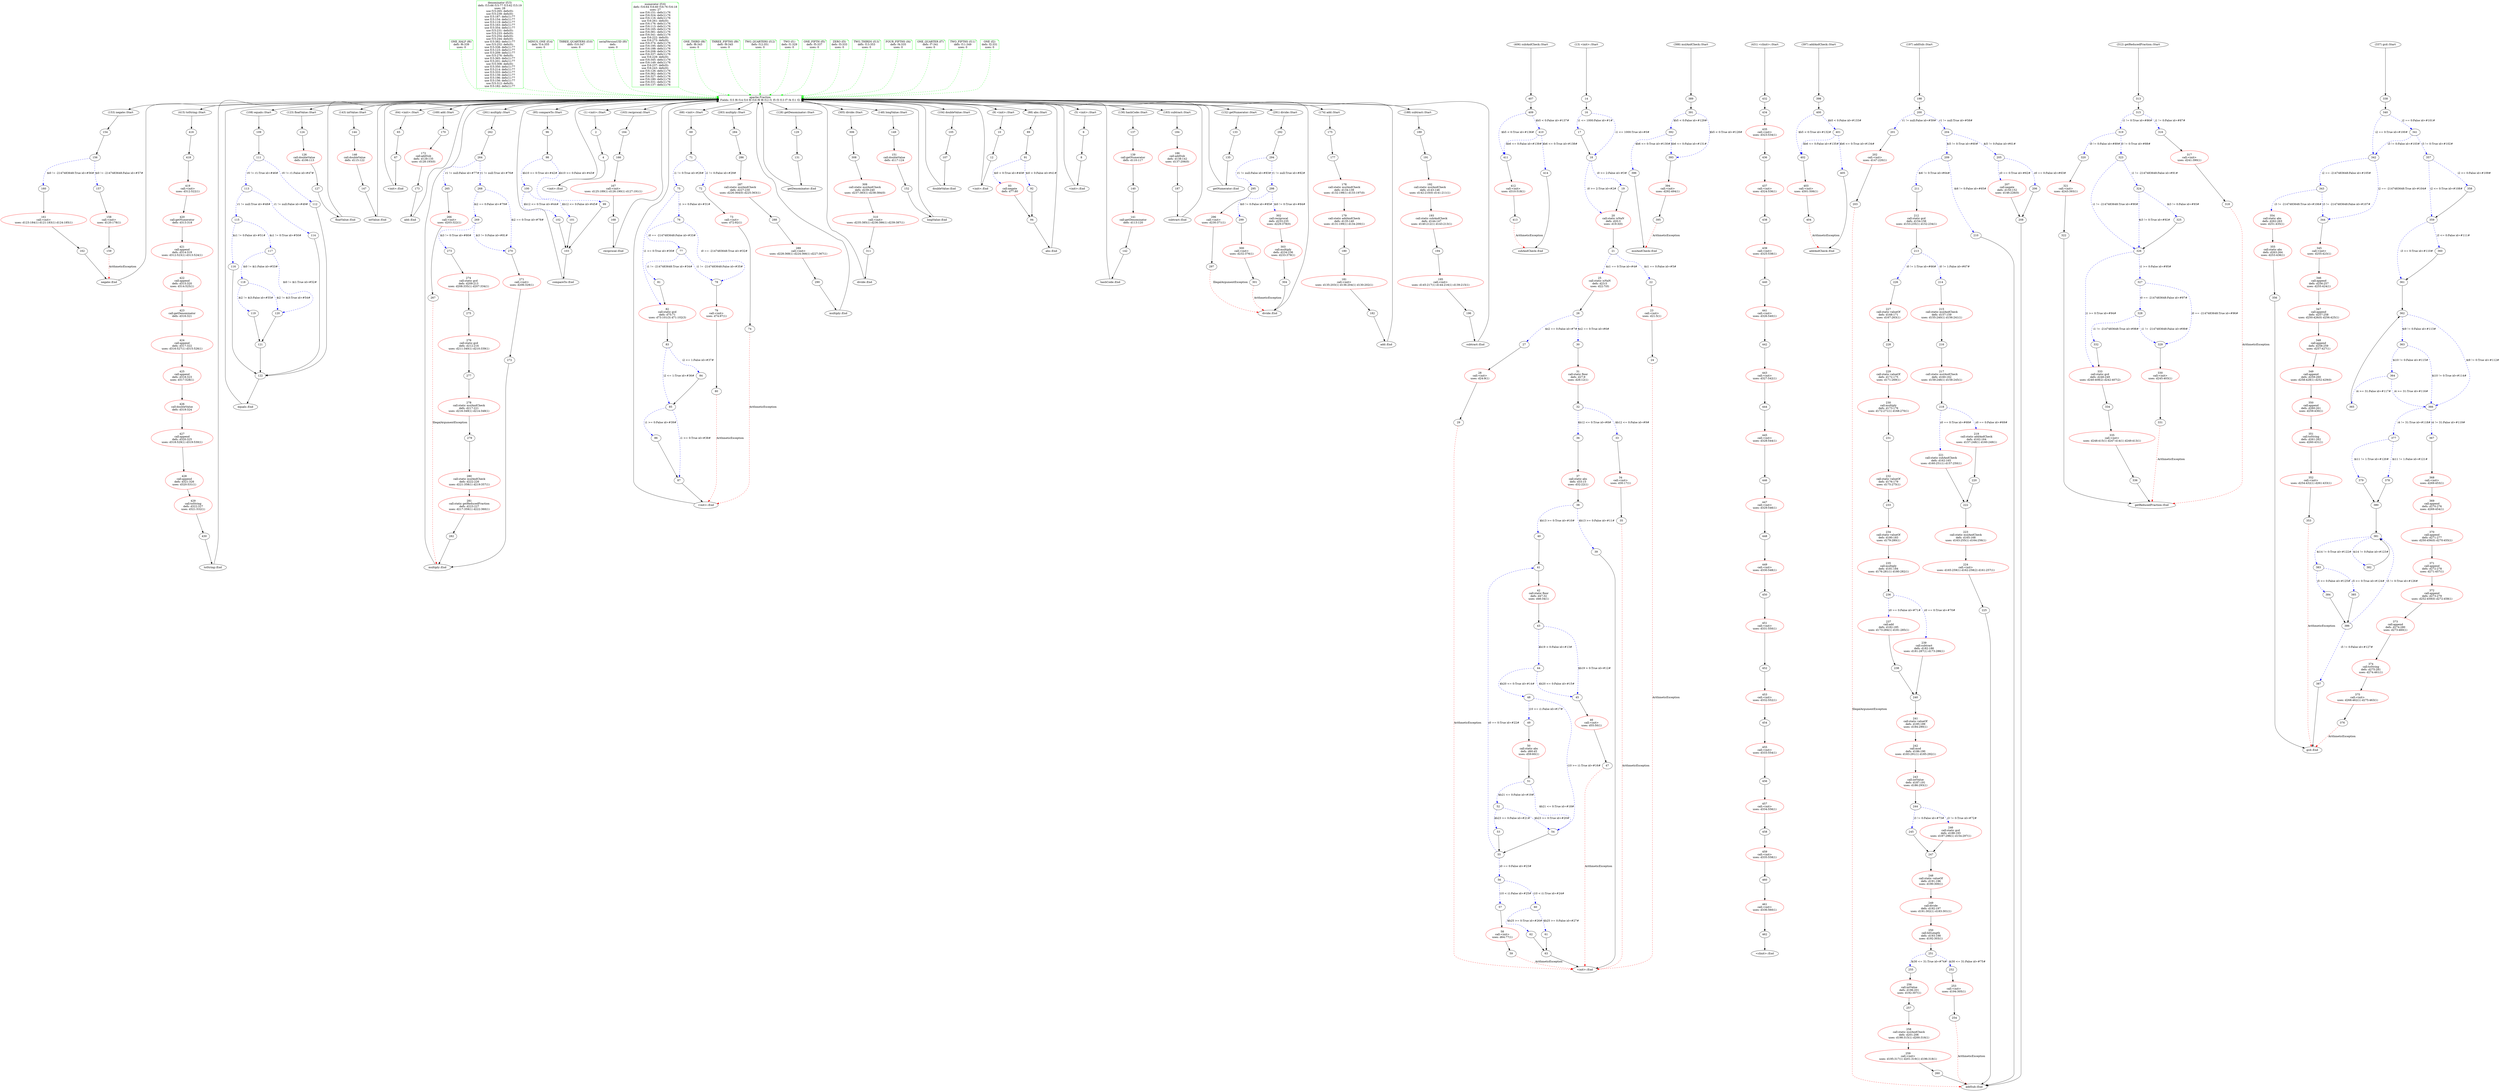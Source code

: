 digraph clazz {
  0 [shape=box,label="apache.Fraction\nFields: f15 f6 f14 f10 f0 f16 f9 f8 f12 f1 f5 f3 f13 f7 f4 f11 f2"];
  f6 -> 0 [style=dashed,color=green];
  f6 [shape=note,color=green,label="ONE_HALF (f6)\ndefs: f6:339\nuses: 0"];
  f15 -> 0 [style=dashed,color=green];
  f15 [shape=note,color=green,label="denominator (f15)\ndefs: f15:66 f15:77 f15:62 f15:19\nuses: 28\nuse f15:265: defs(0):\nuse f15:239: defs(0):\nuse f15:187: defs(1):77\nuse f15:154: defs(1):77\nuse f15:119: defs(1):77\nuse f15:163: defs(1):77\nuse f15:354: defs(1):77\nuse f15:231: defs(0):\nuse f15:233: defs(0):\nuse f15:254: defs(0):\nuse f15:244: defs(0):\nuse f15:382: defs(1):77\nuse f15:252: defs(0):\nuse f15:338: defs(1):77\nuse f15:123: defs(1):77\nuse f15:209: defs(1):77\nuse f15:276: defs(0):\nuse f15:365: defs(1):77\nuse f15:201: defs(1):77\nuse f15:308: defs(0):\nuse f15:350: defs(1):77\nuse f15:214: defs(1):77\nuse f15:333: defs(1):77\nuse f15:139: defs(1):77\nuse f15:196: defs(1):77\nuse f15:156: defs(1):77\nuse f15:312: defs(0):\nuse f15:182: defs(1):77"];
  f14 -> 0 [style=dashed,color=green];
  f14 [shape=note,color=green,label="MINUS_ONE (f14)\ndefs: f14:355\nuses: 0"];
  f10 -> 0 [style=dashed,color=green];
  f10 [shape=note,color=green,label="THREE_QUARTERS (f10)\ndefs: f10:347\nuses: 0"];
  f0 -> 0 [style=dashed,color=green];
  f0 [shape=note,color=green,label="serialVersionUID (f0)\ndefs:\nuses: 0"];
  f16 -> 0 [style=dashed,color=green];
  f16 [shape=note,color=green,label="numerator (f16)\ndefs: f16:64 f16:60 f16:76 f16:18\nuses: 27\nuse f16:151: defs(1):76\nuse f16:324: defs(1):76\nuse f16:116: defs(1):76\nuse f16:261: defs(0):\nuse f16:176: defs(1):76\nuse f16:113: defs(1):76\nuse f16:165: defs(1):76\nuse f16:381: defs(1):76\nuse f16:341: defs(1):76\nuse f16:222: defs(0):\nuse f16:273: defs(0):\nuse f16:374: defs(1):76\nuse f16:195: defs(1):76\nuse f16:188: defs(1):76\nuse f16:208: defs(1):76\nuse f16:337: defs(1):76\nuse f16:229: defs(0):\nuse f16:345: defs(1):76\nuse f16:149: defs(1):76\nuse f16:237: defs(0):\nuse f16:243: defs(0):\nuse f16:126: defs(1):76\nuse f16:362: defs(1):76\nuse f16:327: defs(1):76\nuse f16:180: defs(1):76\nuse f16:331: defs(1):76\nuse f16:137: defs(1):76"];
  f8 -> 0 [style=dashed,color=green];
  f8 [shape=note,color=green,label="ONE_THIRD (f8)\ndefs: f8:343\nuses: 0"];
  f9 -> 0 [style=dashed,color=green];
  f9 [shape=note,color=green,label="THREE_FIFTHS (f9)\ndefs: f9:345\nuses: 0"];
  f12 -> 0 [style=dashed,color=green];
  f12 [shape=note,color=green,label="TWO_QUARTERS (f12)\ndefs: f12:351\nuses: 0"];
  f1 -> 0 [style=dashed,color=green];
  f1 [shape=note,color=green,label="TWO (f1)\ndefs: f1:329\nuses: 0"];
  f5 -> 0 [style=dashed,color=green];
  f5 [shape=note,color=green,label="ONE_FIFTH (f5)\ndefs: f5:337\nuses: 0"];
  f3 -> 0 [style=dashed,color=green];
  f3 [shape=note,color=green,label="ZERO (f3)\ndefs: f3:333\nuses: 0"];
  f13 -> 0 [style=dashed,color=green];
  f13 [shape=note,color=green,label="TWO_THIRDS (f13)\ndefs: f13:353\nuses: 0"];
  f4 -> 0 [style=dashed,color=green];
  f4 [shape=note,color=green,label="FOUR_FIFTHS (f4)\ndefs: f4:335\nuses: 0"];
  f7 -> 0 [style=dashed,color=green];
  f7 [shape=note,color=green,label="ONE_QUARTER (f7)\ndefs: f7:341\nuses: 0"];
  f11 -> 0 [style=dashed,color=green];
  f11 [shape=note,color=green,label="TWO_FIFTHS (f11)\ndefs: f11:349\nuses: 0"];
  f2 -> 0 [style=dashed,color=green];
  f2 [shape=note,color=green,label="ONE (f2)\ndefs: f2:331\nuses: 0"];
  0 -> 153;
  0 -> 415;
  0 -> 108;
  0 -> 123;
  0 -> 143;
  0 -> 64;
  0 -> 169;
  0 -> 261;
  0 -> 95;
  0 -> 1;
  0 -> 163;
  0 -> 68;
  0 -> 283;
  0 -> 128;
  0 -> 305;
  0 -> 148;
  0 -> 104;
  0 -> 9;
  0 -> 88;
  0 -> 5;
  0 -> 136;
  0 -> 183;
  0 -> 132;
  0 -> 291;
  0 -> 174;
  0 -> 188;
  153 [label="(153) negate::Start"];
  153 -> 154;
  415 [label="(415) toString::Start"];
  415 -> 416;
  108 [label="(108) equals::Start"];
  108 -> 109;
  123 [label="(123) floatValue::Start"];
  123 -> 124;
  143 [label="(143) intValue::Start"];
  143 -> 144;
  64 [label="(64) <init>::Start"];
  64 -> 65;
  169 [label="(169) add::Start"];
  169 -> 170;
  261 [label="(261) multiply::Start"];
  261 -> 262;
  95 [label="(95) compareTo::Start"];
  95 -> 96;
  1 [label="(1) <init>::Start"];
  1 -> 2;
  163 [label="(163) reciprocal::Start"];
  163 -> 164;
  68 [label="(68) <init>::Start"];
  68 -> 69;
  283 [label="(283) multiply::Start"];
  283 -> 284;
  128 [label="(128) getDenominator::Start"];
  128 -> 129;
  305 [label="(305) divide::Start"];
  305 -> 306;
  148 [label="(148) longValue::Start"];
  148 -> 149;
  104 [label="(104) doubleValue::Start"];
  104 -> 105;
  9 [label="(9) <init>::Start"];
  9 -> 10;
  88 [label="(88) abs::Start"];
  88 -> 89;
  5 [label="(5) <init>::Start"];
  5 -> 6;
  136 [label="(136) hashCode::Start"];
  136 -> 137;
  183 [label="(183) subtract::Start"];
  183 -> 184;
  132 [label="(132) getNumerator::Start"];
  132 -> 133;
  291 [label="(291) divide::Start"];
  291 -> 292;
  174 [label="(174) add::Start"];
  174 -> 175;
  188 [label="(188) subtract::Start"];
  188 -> 189;
  406 [label="(406) subAndCheck::Start"];
  406 -> 407;
  13 [label="(13) <init>::Start"];
  13 -> 14;
  388 [label="(388) mulAndCheck::Start"];
  388 -> 389;
  431 [label="(431) <clinit>::Start"];
  431 -> 432;
  397 [label="(397) addAndCheck::Start"];
  397 -> 398;
  197 [label="(197) addSub::Start"];
  197 -> 198;
  312 [label="(312) getReducedFraction::Start"];
  312 -> 313;
  337 [label="(337) gcd::Start"];
  337 -> 338;
  154 [label="154"];
  154 -> 156;
  416 [label="416"];
  416 -> 418;
  109 [label="109"];
  109 -> 111;
  124 [label="124"];
  124 -> 126;
  144 [label="144"];
  144 -> 146;
  65 [label="65"];
  65 -> 67;
  170 [label="170"];
  170 -> 172;
  262 [label="262"];
  262 -> 264;
  96 [label="96"];
  96 -> 98;
  2 [label="2"];
  2 -> 4;
  164 [label="164"];
  164 -> 166;
  69 [label="69"];
  69 -> 71;
  284 [label="284"];
  284 -> 286;
  129 [label="129"];
  129 -> 131;
  306 [label="306"];
  306 -> 308;
  149 [label="149"];
  149 -> 151;
  105 [label="105"];
  105 -> 107;
  10 [label="10"];
  10 -> 12;
  89 [label="89"];
  89 -> 91;
  6 [label="6"];
  6 -> 8;
  137 [label="137"];
  137 -> 139;
  184 [label="184"];
  184 -> 186;
  133 [label="133"];
  133 -> 135;
  292 [label="292"];
  292 -> 294;
  175 [label="175"];
  175 -> 177;
  189 [label="189"];
  189 -> 191;
  407 [label="407"];
  407 -> 409;
  14 [label="14"];
  14 -> 16;
  389 [label="389"];
  389 -> 391;
  432 [label="432"];
  432 -> 434;
  398 [label="398"];
  398 -> 400;
  198 [label="198"];
  198 -> 200;
  313 [label="313"];
  313 -> 315;
  338 [label="338"];
  338 -> 340;
  156 [label="156"];
  156 -> 160[style=dashed,color=blue,label="$i0 != -2147483648:True id=#56#"];
  156 -> 157[style=dashed,color=blue,label="$i0 != -2147483648:False id=#57#"];
  418 [label="418"];
  418 -> 419;
  111 [label="111"];
  111 -> 113[style=dashed,color=blue,label="r0 != r1:True id=#46#"];
  111 -> 112[style=dashed,color=blue,label="r0 != r1:False id=#47#"];
  126 [label="126\ncall:doubleValue\ndefs: d106:113",color=red];
  126 -> 127;
  146 [label="146\ncall:doubleValue\ndefs: d115:122",color=red];
  146 -> 147;
  67 [label="67"];
  67 -> 66;
  172 [label="172\ncall:addSub\ndefs: d129:135\nuses: d128:193(0)",color=red];
  172 -> 173;
  264 [label="264"];
  264 -> 265[style=dashed,color=blue,label="r1 != null:False id=#77#"];
  264 -> 268[style=dashed,color=blue,label="r1 != null:True id=#76#"];
  98 [label="98"];
  98 -> 99[style=dashed,color=blue,label="$b10 >= 0:False id=#43#"];
  98 -> 100[style=dashed,color=blue,label="$b10 >= 0:True id=#42#"];
  4 [label="4"];
  4 -> 3;
  166 [label="166"];
  166 -> 167;
  71 [label="71"];
  71 -> 75[style=dashed,color=blue,label="i1 != 0:True id=#28#"];
  71 -> 72[style=dashed,color=blue,label="i1 != 0:False id=#29#"];
  286 [label="286"];
  286 -> 287;
  131 [label="131"];
  131 -> 130;
  308 [label="308"];
  308 -> 309;
  151 [label="151\ncall:doubleValue\ndefs: d117:124",color=red];
  151 -> 152;
  107 [label="107"];
  107 -> 106;
  12 [label="12"];
  12 -> 11;
  91 [label="91"];
  91 -> 92[style=dashed,color=blue,label="$i0 < 0:False id=#41#"];
  91 -> 93[style=dashed,color=blue,label="$i0 < 0:True id=#40#"];
  8 [label="8"];
  8 -> 7;
  139 [label="139\ncall:getNumerator\ndefs: d110:117",color=red];
  139 -> 140;
  186 [label="186\ncall:addSub\ndefs: d138:142\nuses: d137:206(0)",color=red];
  186 -> 187;
  135 [label="135"];
  135 -> 134;
  294 [label="294"];
  294 -> 295[style=dashed,color=blue,label="r1 != null:False id=#83#"];
  294 -> 298[style=dashed,color=blue,label="r1 != null:True id=#82#"];
  177 [label="177"];
  177 -> 178;
  191 [label="191"];
  191 -> 192;
  409 [label="409"];
  409 -> 411[style=dashed,color=blue,label="$b5 < 0:True id=#136#"];
  409 -> 410[style=dashed,color=blue,label="$b5 < 0:False id=#137#"];
  16 [label="16"];
  16 -> 17[style=dashed,color=blue,label="i1 <= 1000:False id=#1#"];
  16 -> 18[style=dashed,color=blue,label="i1 <= 1000:True id=#0#"];
  391 [label="391"];
  391 -> 392[style=dashed,color=blue,label="$b5 < 0:False id=#129#"];
  391 -> 393[style=dashed,color=blue,label="$b5 < 0:True id=#128#"];
  434 [label="434"];
  434 -> 435;
  400 [label="400"];
  400 -> 402[style=dashed,color=blue,label="$b5 < 0:True id=#132#"];
  400 -> 401[style=dashed,color=blue,label="$b5 < 0:False id=#133#"];
  200 [label="200"];
  200 -> 201[style=dashed,color=blue,label="r1 != null:False id=#59#"];
  200 -> 204[style=dashed,color=blue,label="r1 != null:True id=#58#"];
  315 [label="315"];
  315 -> 319[style=dashed,color=blue,label="i1 != 0:True id=#86#"];
  315 -> 316[style=dashed,color=blue,label="i1 != 0:False id=#87#"];
  340 [label="340"];
  340 -> 341[style=dashed,color=blue,label="i2 == 0:False id=#101#"];
  340 -> 342[style=dashed,color=blue,label="i2 == 0:True id=#100#"];
  160 [label="160"];
  160 -> 161;
  157 [label="157"];
  157 -> 158;
  419 [label="419\ncall:<init>\nuses: d312:522(1)",color=red];
  419 -> 420;
  113 [label="113"];
  113 -> 115[style=dashed,color=blue,label="r1 != null:True id=#48#"];
  113 -> 114[style=dashed,color=blue,label="r1 != null:False id=#49#"];
  112 [label="112"];
  112 -> 122;
  127 [label="127"];
  127 -> 125;
  147 [label="147"];
  147 -> 145;
  66 [label="<init>::End"];
  66 -> 0;
  173 [label="173"];
  173 -> 171;
  265 [label="265"];
  265 -> 266;
  268 [label="268"];
  268 -> 269[style=dashed,color=blue,label="$i2 == 0:False id=#79#"];
  268 -> 270[style=dashed,color=blue,label="$i2 == 0:True id=#78#"];
  99 [label="99"];
  99 -> 103;
  100 [label="100"];
  100 -> 101[style=dashed,color=blue,label="$b12 <= 0:False id=#45#"];
  100 -> 102[style=dashed,color=blue,label="$b12 <= 0:True id=#44#"];
  3 [label="<init>::End"];
  3 -> 0;
  167 [label="167\ncall:<init>\nuses: d125:189(1) d126:190(1) d127:191(1)",color=red];
  167 -> 168;
  75 [label="75"];
  75 -> 82[style=dashed,color=blue,label="i1 >= 0:True id=#30#"];
  75 -> 76[style=dashed,color=blue,label="i1 >= 0:False id=#31#"];
  72 [label="72"];
  72 -> 73;
  287 [label="287\ncall:static mulAndCheck\ndefs: d227:230\nuses: d226:364(0) d225:363(1)",color=red];
  287 -> 288;
  130 [label="getDenominator::End"];
  130 -> 0;
  309 [label="309\ncall:static mulAndCheck\ndefs: d239:240\nuses: d237:383(1) d238:384(0)",color=red];
  309 -> 310;
  152 [label="152"];
  152 -> 150;
  106 [label="doubleValue::End"];
  106 -> 0;
  11 [label="<init>::End"];
  11 -> 0;
  92 [label="92"];
  92 -> 94;
  93 [label="93\ncall:negate\ndefs: d77:80",color=red];
  93 -> 94;
  7 [label="<init>::End"];
  7 -> 0;
  140 [label="140"];
  140 -> 141;
  187 [label="187"];
  187 -> 185;
  134 [label="getNumerator::End"];
  134 -> 0;
  295 [label="295"];
  295 -> 296;
  298 [label="298"];
  298 -> 302[style=dashed,color=blue,label="$i0 != 0:True id=#84#"];
  298 -> 299[style=dashed,color=blue,label="$i0 != 0:False id=#85#"];
  178 [label="178\ncall:static mulAndCheck\ndefs: d134:139\nuses: d132:198(1) d133:197(0)",color=red];
  178 -> 179;
  192 [label="192\ncall:static mulAndCheck\ndefs: d143:146\nuses: d142:210(0) d141:211(1)",color=red];
  192 -> 193;
  411 [label="411"];
  411 -> 412;
  410 [label="410"];
  410 -> 411[style=dashed,color=blue,label="$b6 <= 0:False id=#139#"];
  410 -> 414[style=dashed,color=blue,label="$b6 <= 0:True id=#138#"];
  17 [label="17"];
  17 -> 18;
  18 [label="18"];
  18 -> 20[style=dashed,color=blue,label="i0 >= 2:True id=#2#"];
  18 -> 19[style=dashed,color=blue,label="i0 >= 2:False id=#3#"];
  392 [label="392"];
  392 -> 396[style=dashed,color=blue,label="$b6 <= 0:True id=#130#"];
  392 -> 393[style=dashed,color=blue,label="$b6 <= 0:False id=#131#"];
  393 [label="393"];
  393 -> 394;
  435 [label="435\ncall:<init>\nuses: d323:534(1)",color=red];
  435 -> 436;
  402 [label="402"];
  402 -> 403;
  401 [label="401"];
  401 -> 405[style=dashed,color=blue,label="$b6 <= 0:True id=#134#"];
  401 -> 402[style=dashed,color=blue,label="$b6 <= 0:False id=#135#"];
  201 [label="201"];
  201 -> 202;
  204 [label="204"];
  204 -> 209[style=dashed,color=blue,label="$i5 != 0:True id=#60#"];
  204 -> 205[style=dashed,color=blue,label="$i5 != 0:False id=#61#"];
  319 [label="319"];
  319 -> 323[style=dashed,color=blue,label="i0 != 0:True id=#88#"];
  319 -> 320[style=dashed,color=blue,label="i0 != 0:False id=#89#"];
  316 [label="316"];
  316 -> 317;
  341 [label="341"];
  341 -> 342[style=dashed,color=blue,label="i3 != 0:False id=#103#"];
  341 -> 357[style=dashed,color=blue,label="i3 != 0:True id=#102#"];
  342 [label="342"];
  342 -> 343[style=dashed,color=blue,label="i2 == -2147483648:False id=#105#"];
  342 -> 344[style=dashed,color=blue,label="i2 == -2147483648:True id=#104#"];
  161 [label="161\ncall:<init>\nuses: d123:184(1) d121:183(1) d124:185(1)",color=red];
  161 -> 162;
  158 [label="158\ncall:<init>\nuses: d120:178(1)",color=red];
  158 -> 159;
  420 [label="420\ncall:getNumerator\ndefs: d313:318",color=red];
  420 -> 421;
  115 [label="115"];
  115 -> 117[style=dashed,color=blue,label="$z1 != 0:True id=#50#"];
  115 -> 116[style=dashed,color=blue,label="$z1 != 0:False id=#51#"];
  114 [label="114"];
  114 -> 122;
  122 [label="122"];
  122 -> 110;
  125 [label="floatValue::End"];
  125 -> 0;
  145 [label="intValue::End"];
  145 -> 0;
  171 [label="add::End"];
  171 -> 0;
  266 [label="266\ncall:<init>\nuses: d203:322(1)",color=red];
  266 -> 267;
  269 [label="269"];
  269 -> 270[style=dashed,color=blue,label="$i3 != 0:False id=#81#"];
  269 -> 273[style=dashed,color=blue,label="$i3 != 0:True id=#80#"];
  270 [label="270"];
  270 -> 271;
  103 [label="103"];
  103 -> 97;
  101 [label="101"];
  101 -> 103;
  102 [label="102"];
  102 -> 103;
  168 [label="168"];
  168 -> 165;
  82 [label="82\ncall:static gcd\ndefs: d75:71\nuses: d73:101(3) d71:102(3)",color=red];
  82 -> 83;
  76 [label="76"];
  76 -> 78[style=dashed,color=blue,label="i0 == -2147483648:True id=#32#"];
  76 -> 77[style=dashed,color=blue,label="i0 == -2147483648:False id=#33#"];
  73 [label="73\ncall:<init>\nuses: d72:92(1)",color=red];
  73 -> 74;
  288 [label="288"];
  288 -> 289;
  310 [label="310\ncall:<init>\nuses: d235:385(1) d236:386(1) d239:387(1)",color=red];
  310 -> 311;
  150 [label="longValue::End"];
  150 -> 0;
  94 [label="94"];
  94 -> 90;
  141 [label="141\ncall:getDenominator\ndefs: d113:120",color=red];
  141 -> 142;
  185 [label="subtract::End"];
  185 -> 0;
  296 [label="296\ncall:<init>\nuses: d230:371(1)",color=red];
  296 -> 297;
  302 [label="302\ncall:reciprocal\ndefs: d233:235\nuses: d229:378(0)",color=red];
  302 -> 303;
  299 [label="299"];
  299 -> 300;
  179 [label="179\ncall:static addAndCheck\ndefs: d135:140\nuses: d131:199(1) d134:200(1)",color=red];
  179 -> 180;
  193 [label="193\ncall:static subAndCheck\ndefs: d144:147\nuses: d140:212(1) d143:213(1)",color=red];
  193 -> 194;
  412 [label="412\ncall:<init>\nuses: d310:518(1)",color=red];
  412 -> 413;
  414 [label="414"];
  414 -> 408;
  20 [label="20\ncall:static isNaN\ndefs: d20:3\nuses: d19:3(0)",color=red];
  20 -> 21;
  19 [label="19"];
  19 -> 20;
  396 [label="396"];
  396 -> 390;
  394 [label="394\ncall:<init>\nuses: d292:494(1)",color=red];
  394 -> 395;
  436 [label="436"];
  436 -> 437;
  403 [label="403\ncall:<init>\nuses: d301:506(1)",color=red];
  403 -> 404;
  405 [label="405"];
  405 -> 399;
  202 [label="202\ncall:<init>\nuses: d147:220(1)",color=red];
  202 -> 203;
  209 [label="209"];
  209 -> 211[style=dashed,color=blue,label="$i6 != 0:True id=#64#"];
  209 -> 210[style=dashed,color=blue,label="$i6 != 0:False id=#65#"];
  205 [label="205"];
  205 -> 207[style=dashed,color=blue,label="z0 == 0:True id=#62#"];
  205 -> 206[style=dashed,color=blue,label="z0 == 0:False id=#63#"];
  323 [label="323"];
  323 -> 326[style=dashed,color=blue,label="i1 != -2147483648:True id=#90#"];
  323 -> 324[style=dashed,color=blue,label="i1 != -2147483648:False id=#91#"];
  320 [label="320"];
  320 -> 321;
  317 [label="317\ncall:<init>\nuses: d241:390(1)",color=red];
  317 -> 318;
  357 [label="357"];
  357 -> 358[style=dashed,color=blue,label="i2 <= 0:False id=#109#"];
  357 -> 359[style=dashed,color=blue,label="i2 <= 0:True id=#108#"];
  343 [label="343"];
  343 -> 354[style=dashed,color=blue,label="i3 != -2147483648:True id=#106#"];
  343 -> 344[style=dashed,color=blue,label="i3 != -2147483648:False id=#107#"];
  344 [label="344"];
  344 -> 345;
  162 [label="162"];
  162 -> 155;
  159 [label="159"];
  159 -> 155[style=dashed,color=red,label="ArithmeticException"];
  421 [label="421\ncall:append\ndefs: d314:319\nuses: d312:523(1) d313:524(1)",color=red];
  421 -> 422;
  117 [label="117"];
  117 -> 118[style=dashed,color=blue,label="$i0 != $i1:False id=#53#"];
  117 -> 120[style=dashed,color=blue,label="$i0 != $i1:True id=#52#"];
  116 [label="116"];
  116 -> 122;
  110 [label="equals::End"];
  110 -> 0;
  267 [label="267"];
  267 -> 263[style=dashed,color=red,label="IllegalArgumentException"];
  273 [label="273"];
  273 -> 274;
  271 [label="271\ncall:<init>\nuses: d206:329(1)",color=red];
  271 -> 272;
  97 [label="compareTo::End"];
  97 -> 0;
  165 [label="reciprocal::End"];
  165 -> 0;
  83 [label="83"];
  83 -> 84[style=dashed,color=blue,label="i2 <= 1:False id=#37#"];
  83 -> 85[style=dashed,color=blue,label="i2 <= 1:True id=#36#"];
  78 [label="78"];
  78 -> 79;
  77 [label="77"];
  77 -> 78[style=dashed,color=blue,label="i1 != -2147483648:False id=#35#"];
  77 -> 81[style=dashed,color=blue,label="i1 != -2147483648:True id=#34#"];
  74 [label="74"];
  74 -> 70[style=dashed,color=red,label="ArithmeticException"];
  289 [label="289\ncall:<init>\nuses: d228:368(1) d224:366(1) d227:367(1)",color=red];
  289 -> 290;
  311 [label="311"];
  311 -> 307;
  90 [label="abs::End"];
  90 -> 0;
  142 [label="142"];
  142 -> 138;
  297 [label="297"];
  297 -> 293[style=dashed,color=red,label="IllegalArgumentException"];
  303 [label="303\ncall:multiply\ndefs: d234:236\nuses: d233:379(1)",color=red];
  303 -> 304;
  300 [label="300\ncall:<init>\nuses: d232:376(1)",color=red];
  300 -> 301;
  180 [label="180"];
  180 -> 181;
  194 [label="194"];
  194 -> 195;
  413 [label="413"];
  413 -> 408[style=dashed,color=red,label="ArithmeticException"];
  408 [label="subAndCheck::End"];
  21 [label="21"];
  21 -> 25[style=dashed,color=blue,label="$z1 == 0:True id=#4#"];
  21 -> 22[style=dashed,color=blue,label="$z1 == 0:False id=#5#"];
  390 [label="mulAndCheck::End"];
  395 [label="395"];
  395 -> 390[style=dashed,color=red,label="ArithmeticException"];
  437 [label="437\ncall:<init>\nuses: d324:536(1)",color=red];
  437 -> 438;
  404 [label="404"];
  404 -> 399[style=dashed,color=red,label="ArithmeticException"];
  399 [label="addAndCheck::End"];
  203 [label="203"];
  203 -> 199[style=dashed,color=red,label="IllegalArgumentException"];
  211 [label="211"];
  211 -> 212;
  210 [label="210"];
  210 -> 199;
  207 [label="207\ncall:negate\ndefs: d150:152\nuses: d146:226(0)",color=red];
  207 -> 208;
  206 [label="206"];
  206 -> 208;
  326 [label="326"];
  326 -> 333[style=dashed,color=blue,label="i1 >= 0:True id=#94#"];
  326 -> 327[style=dashed,color=blue,label="i1 >= 0:False id=#95#"];
  324 [label="324"];
  324 -> 325[style=dashed,color=blue,label="$i3 != 0:False id=#93#"];
  324 -> 326[style=dashed,color=blue,label="$i3 != 0:True id=#92#"];
  321 [label="321\ncall:<init>\nuses: d243:393(1)",color=red];
  321 -> 322;
  318 [label="318"];
  318 -> 314[style=dashed,color=red,label="ArithmeticException"];
  358 [label="358"];
  358 -> 359;
  359 [label="359"];
  359 -> 360[style=dashed,color=blue,label="i3 <= 0:False id=#111#"];
  359 -> 361[style=dashed,color=blue,label="i3 <= 0:True id=#110#"];
  354 [label="354\ncall:static abs\ndefs: d262:263\nuses: d251:435(1)",color=red];
  354 -> 355;
  345 [label="345\ncall:<init>\nuses: d255:423(1)",color=red];
  345 -> 346;
  155 [label="negate::End"];
  155 -> 0;
  422 [label="422\ncall:append\ndefs: d315:320\nuses: d314:525(1)",color=red];
  422 -> 423;
  118 [label="118"];
  118 -> 120[style=dashed,color=blue,label="$i2 != $i3:True id=#54#"];
  118 -> 119[style=dashed,color=blue,label="$i2 != $i3:False id=#55#"];
  120 [label="120"];
  120 -> 121;
  263 [label="multiply::End"];
  263 -> 0;
  274 [label="274\ncall:static gcd\ndefs: d209:213\nuses: d208:335(1) d207:334(1)",color=red];
  274 -> 275;
  272 [label="272"];
  272 -> 263;
  84 [label="84"];
  84 -> 85;
  85 [label="85"];
  85 -> 86[style=dashed,color=blue,label="i1 >= 0:False id=#39#"];
  85 -> 87[style=dashed,color=blue,label="i1 >= 0:True id=#38#"];
  79 [label="79\ncall:<init>\nuses: d74:97(1)",color=red];
  79 -> 80;
  81 [label="81"];
  81 -> 82;
  70 [label="<init>::End"];
  70 -> 0;
  290 [label="290"];
  290 -> 285;
  307 [label="divide::End"];
  307 -> 0;
  138 [label="hashCode::End"];
  138 -> 0;
  293 [label="divide::End"];
  293 -> 0;
  304 [label="304"];
  304 -> 293;
  301 [label="301"];
  301 -> 293[style=dashed,color=red,label="ArithmeticException"];
  181 [label="181\ncall:<init>\nuses: d135:203(1) d136:204(1) d130:202(1)",color=red];
  181 -> 182;
  195 [label="195\ncall:<init>\nuses: d145:217(1) d144:216(1) d139:215(1)",color=red];
  195 -> 196;
  25 [label="25\ncall:static isNaN\ndefs: d23:5\nuses: d22:7(0)",color=red];
  25 -> 26;
  22 [label="22"];
  22 -> 23;
  438 [label="438"];
  438 -> 439;
  199 [label="addSub::End"];
  212 [label="212\ncall:static gcd\ndefs: d154:156\nuses: d153:235(1) d152:234(1)",color=red];
  212 -> 213;
  208 [label="208"];
  208 -> 199;
  333 [label="333\ncall:static gcd\ndefs: d246:249\nuses: d240:408(2) d242:407(2)",color=red];
  333 -> 334;
  327 [label="327"];
  327 -> 328[style=dashed,color=blue,label="i0 == -2147483648:False id=#97#"];
  327 -> 329[style=dashed,color=blue,label="i0 == -2147483648:True id=#96#"];
  325 [label="325"];
  325 -> 326;
  322 [label="322"];
  322 -> 314;
  314 [label="getReducedFraction::End"];
  360 [label="360"];
  360 -> 361;
  361 [label="361"];
  361 -> 362;
  355 [label="355\ncall:static abs\ndefs: d263:264\nuses: d253:436(1)",color=red];
  355 -> 356;
  346 [label="346\ncall:append\ndefs: d256:257\nuses: d255:424(1)",color=red];
  346 -> 347;
  423 [label="423\ncall:getDenominator\ndefs: d316:321",color=red];
  423 -> 424;
  119 [label="119"];
  119 -> 121;
  121 [label="121"];
  121 -> 122;
  275 [label="275"];
  275 -> 276;
  86 [label="86"];
  86 -> 87;
  87 [label="87"];
  87 -> 70;
  80 [label="80"];
  80 -> 70[style=dashed,color=red,label="ArithmeticException"];
  285 [label="multiply::End"];
  285 -> 0;
  182 [label="182"];
  182 -> 176;
  196 [label="196"];
  196 -> 190;
  26 [label="26"];
  26 -> 30[style=dashed,color=blue,label="$z2 == 0:True id=#6#"];
  26 -> 27[style=dashed,color=blue,label="$z2 == 0:False id=#7#"];
  23 [label="23\ncall:<init>\nuses: d21:5(1)",color=red];
  23 -> 24;
  439 [label="439\ncall:<init>\nuses: d325:538(1)",color=red];
  439 -> 440;
  213 [label="213"];
  213 -> 226[style=dashed,color=blue,label="i0 != 1:True id=#66#"];
  213 -> 214[style=dashed,color=blue,label="i0 != 1:False id=#67#"];
  334 [label="334"];
  334 -> 335;
  328 [label="328"];
  328 -> 332[style=dashed,color=blue,label="i1 != -2147483648:True id=#98#"];
  328 -> 329[style=dashed,color=blue,label="i1 != -2147483648:False id=#99#"];
  329 [label="329"];
  329 -> 330;
  362 [label="362"];
  362 -> 363[style=dashed,color=blue,label="$i9 != 0:False id=#113#"];
  362 -> 366[style=dashed,color=blue,label="$i9 != 0:True id=#112#"];
  356 [label="356"];
  356 -> 339;
  347 [label="347\ncall:append\ndefs: d257:258\nuses: d250:426(0) d256:425(1)",color=red];
  347 -> 348;
  424 [label="424\ncall:append\ndefs: d317:322\nuses: d316:527(1) d315:526(1)",color=red];
  424 -> 425;
  276 [label="276\ncall:static gcd\ndefs: d212:216\nuses: d211:340(1) d210:339(1)",color=red];
  276 -> 277;
  176 [label="add::End"];
  176 -> 0;
  190 [label="subtract::End"];
  190 -> 0;
  30 [label="30"];
  30 -> 31;
  27 [label="27"];
  27 -> 28;
  24 [label="24"];
  24 -> 15[style=dashed,color=red,label="ArithmeticException"];
  440 [label="440"];
  440 -> 441;
  226 [label="226"];
  226 -> 227;
  214 [label="214"];
  214 -> 215;
  335 [label="335\ncall:<init>\nuses: d248:415(1) d247:414(1) d249:413(1)",color=red];
  335 -> 336;
  332 [label="332"];
  332 -> 333;
  330 [label="330\ncall:<init>\nuses: d245:403(1)",color=red];
  330 -> 331;
  363 [label="363"];
  363 -> 364[style=dashed,color=blue,label="$i10 != 0:False id=#115#"];
  363 -> 366[style=dashed,color=blue,label="$i10 != 0:True id=#114#"];
  366 [label="366"];
  366 -> 367[style=dashed,color=blue,label="i4 != 31:False id=#119#"];
  366 -> 377[style=dashed,color=blue,label="i4 != 31:True id=#118#"];
  339 [label="gcd::End"];
  348 [label="348\ncall:append\ndefs: d258:259\nuses: d257:427(1)",color=red];
  348 -> 349;
  425 [label="425\ncall:append\ndefs: d318:323\nuses: d317:528(1)",color=red];
  425 -> 426;
  277 [label="277"];
  277 -> 278;
  31 [label="31\ncall:static floor\ndefs: d27:9\nuses: d26:12(1)",color=red];
  31 -> 32;
  28 [label="28\ncall:<init>\nuses: d24:9(1)",color=red];
  28 -> 29;
  15 [label="<init>::End"];
  441 [label="441\ncall:<init>\nuses: d326:540(1)",color=red];
  441 -> 442;
  227 [label="227\ncall:static valueOf\ndefs: d168:171\nuses: d167:263(1)",color=red];
  227 -> 228;
  215 [label="215\ncall:static mulAndCheck\ndefs: d157:159\nuses: d155:240(1) d156:241(1)",color=red];
  215 -> 216;
  336 [label="336"];
  336 -> 314;
  331 [label="331"];
  331 -> 314[style=dashed,color=red,label="ArithmeticException"];
  364 [label="364"];
  364 -> 366[style=dashed,color=blue,label="i4 >= 31:True id=#116#"];
  364 -> 365[style=dashed,color=blue,label="i4 >= 31:False id=#117#"];
  367 [label="367"];
  367 -> 368;
  377 [label="377"];
  377 -> 379[style=dashed,color=blue,label="$i11 != 1:True id=#120#"];
  377 -> 378[style=dashed,color=blue,label="$i11 != 1:False id=#121#"];
  349 [label="349\ncall:append\ndefs: d259:260\nuses: d258:428(1) d252:429(0)",color=red];
  349 -> 350;
  426 [label="426\ncall:doubleValue\ndefs: d319:324",color=red];
  426 -> 427;
  278 [label="278\ncall:static mulAndCheck\ndefs: d217:221\nuses: d216:349(1) d214:348(1)",color=red];
  278 -> 279;
  32 [label="32"];
  32 -> 36[style=dashed,color=blue,label="$b12 <= 0:True id=#8#"];
  32 -> 33[style=dashed,color=blue,label="$b12 <= 0:False id=#9#"];
  29 [label="29"];
  29 -> 15[style=dashed,color=red,label="ArithmeticException"];
  442 [label="442"];
  442 -> 443;
  228 [label="228"];
  228 -> 229;
  216 [label="216"];
  216 -> 217;
  365 [label="365"];
  365 -> 362;
  368 [label="368\ncall:<init>\nuses: d269:453(1)",color=red];
  368 -> 369;
  379 [label="379"];
  379 -> 380;
  378 [label="378"];
  378 -> 380;
  350 [label="350\ncall:append\ndefs: d260:261\nuses: d259:430(1)",color=red];
  350 -> 351;
  427 [label="427\ncall:append\ndefs: d320:325\nuses: d318:529(1) d319:530(1)",color=red];
  427 -> 428;
  279 [label="279"];
  279 -> 280;
  36 [label="36"];
  36 -> 37;
  33 [label="33"];
  33 -> 34;
  443 [label="443\ncall:<init>\nuses: d327:542(1)",color=red];
  443 -> 444;
  229 [label="229\ncall:static valueOf\ndefs: d172:175\nuses: d171:269(1)",color=red];
  229 -> 230;
  217 [label="217\ncall:static mulAndCheck\ndefs: d160:162\nuses: d159:246(1) d158:245(1)",color=red];
  217 -> 218;
  369 [label="369\ncall:append\ndefs: d270:276\nuses: d269:454(1)",color=red];
  369 -> 370;
  380 [label="380"];
  380 -> 381;
  351 [label="351\ncall:toString\ndefs: d261:262\nuses: d260:431(1)",color=red];
  351 -> 352;
  428 [label="428\ncall:append\ndefs: d321:326\nuses: d320:531(1)",color=red];
  428 -> 429;
  280 [label="280\ncall:static mulAndCheck\ndefs: d222:226\nuses: d221:358(1) d219:357(1)",color=red];
  280 -> 281;
  37 [label="37\ncall:static abs\ndefs: d33:15\nuses: d32:22(1)",color=red];
  37 -> 38;
  34 [label="34\ncall:<init>\nuses: d30:17(1)",color=red];
  34 -> 35;
  444 [label="444"];
  444 -> 445;
  230 [label="230\ncall:multiply\ndefs: d173:176\nuses: d172:271(1) d168:270(1)",color=red];
  230 -> 231;
  218 [label="218"];
  218 -> 221[style=dashed,color=blue,label="z0 == 0:True id=#68#"];
  218 -> 219[style=dashed,color=blue,label="z0 == 0:False id=#69#"];
  370 [label="370\ncall:append\ndefs: d271:277\nuses: d250:456(0) d270:455(1)",color=red];
  370 -> 371;
  381 [label="381"];
  381 -> 382[style=dashed,color=blue,label="$i14 != 0:False id=#123#"];
  381 -> 383[style=dashed,color=blue,label="$i14 != 0:True id=#122#"];
  352 [label="352\ncall:<init>\nuses: d254:432(1) d261:433(1)",color=red];
  352 -> 353;
  429 [label="429\ncall:toString\ndefs: d322:327\nuses: d321:532(1)",color=red];
  429 -> 430;
  281 [label="281\ncall:static getReducedFraction\ndefs: d223:227\nuses: d217:359(1) d222:360(1)",color=red];
  281 -> 282;
  38 [label="38"];
  38 -> 39[style=dashed,color=blue,label="$b13 >= 0:False id=#11#"];
  38 -> 40[style=dashed,color=blue,label="$b13 >= 0:True id=#10#"];
  35 [label="35"];
  35 -> 15[style=dashed,color=red,label="ArithmeticException"];
  445 [label="445\ncall:<init>\nuses: d328:544(1)",color=red];
  445 -> 446;
  231 [label="231"];
  231 -> 232;
  221 [label="221\ncall:static subAndCheck\ndefs: d162:165\nuses: d160:251(1) d157:250(1)",color=red];
  221 -> 222;
  219 [label="219\ncall:static addAndCheck\ndefs: d162:164\nuses: d157:248(1) d160:249(1)",color=red];
  219 -> 220;
  371 [label="371\ncall:append\ndefs: d272:278\nuses: d271:457(1)",color=red];
  371 -> 372;
  382 [label="382"];
  382 -> 381;
  383 [label="383"];
  383 -> 385[style=dashed,color=blue,label="i5 <= 0:True id=#124#"];
  383 -> 384[style=dashed,color=blue,label="i5 <= 0:False id=#125#"];
  353 [label="353"];
  353 -> 339[style=dashed,color=red,label="ArithmeticException"];
  430 [label="430"];
  430 -> 417;
  282 [label="282"];
  282 -> 263;
  39 [label="39"];
  39 -> 15;
  40 [label="40"];
  40 -> 41;
  446 [label="446"];
  446 -> 447;
  232 [label="232\ncall:static valueOf\ndefs: d176:179\nuses: d175:275(1)",color=red];
  232 -> 233;
  222 [label="222"];
  222 -> 223;
  220 [label="220"];
  220 -> 222;
  372 [label="372\ncall:append\ndefs: d273:279\nuses: d252:459(0) d272:458(1)",color=red];
  372 -> 373;
  385 [label="385"];
  385 -> 386;
  384 [label="384"];
  384 -> 386;
  417 [label="toString::End"];
  417 -> 0;
  41 [label="41"];
  41 -> 42;
  447 [label="447\ncall:<init>\nuses: d329:546(1)",color=red];
  447 -> 448;
  233 [label="233"];
  233 -> 234;
  223 [label="223\ncall:static mulAndCheck\ndefs: d165:168\nuses: d163:255(1) d164:256(1)",color=red];
  223 -> 224;
  373 [label="373\ncall:append\ndefs: d274:280\nuses: d273:460(1)",color=red];
  373 -> 374;
  386 [label="386"];
  386 -> 387[style=dashed,color=blue,label="i5 != 0:False id=#127#"];
  386 -> 381[style=dashed,color=blue,label="i5 != 0:True id=#126#"];
  42 [label="42\ncall:static floor\ndefs: d47:32\nuses: d46:34(1)",color=red];
  42 -> 43;
  448 [label="448"];
  448 -> 449;
  234 [label="234\ncall:static valueOf\ndefs: d180:183\nuses: d179:280(1)",color=red];
  234 -> 235;
  224 [label="224\ncall:<init>\nuses: d165:259(1) d162:258(2) d161:257(1)",color=red];
  224 -> 225;
  374 [label="374\ncall:toString\ndefs: d275:281\nuses: d274:461(1)",color=red];
  374 -> 375;
  387 [label="387"];
  387 -> 339;
  43 [label="43"];
  43 -> 44[style=dashed,color=blue,label="$b19 > 0:False id=#13#"];
  43 -> 45[style=dashed,color=blue,label="$b19 > 0:True id=#12#"];
  449 [label="449\ncall:<init>\nuses: d330:548(1)",color=red];
  449 -> 450;
  235 [label="235\ncall:multiply\ndefs: d181:184\nuses: d176:281(1) d180:282(1)",color=red];
  235 -> 236;
  225 [label="225"];
  225 -> 199;
  375 [label="375\ncall:<init>\nuses: d268:462(1) d275:463(1)",color=red];
  375 -> 376;
  44 [label="44"];
  44 -> 48[style=dashed,color=blue,label="$b20 <= 0:True id=#14#"];
  44 -> 45[style=dashed,color=blue,label="$b20 <= 0:False id=#15#"];
  45 [label="45"];
  45 -> 46;
  450 [label="450"];
  450 -> 451;
  236 [label="236"];
  236 -> 237[style=dashed,color=blue,label="z0 == 0:False id=#71#"];
  236 -> 239[style=dashed,color=blue,label="z0 == 0:True id=#70#"];
  376 [label="376"];
  376 -> 339[style=dashed,color=red,label="ArithmeticException"];
  48 [label="48"];
  48 -> 49[style=dashed,color=blue,label="i10 >= i1:False id=#17#"];
  48 -> 54[style=dashed,color=blue,label="i10 >= i1:True id=#16#"];
  46 [label="46\ncall:<init>\nuses: d55:50(1)",color=red];
  46 -> 47;
  451 [label="451\ncall:<init>\nuses: d331:550(1)",color=red];
  451 -> 452;
  237 [label="237\ncall:add\ndefs: d182:185\nuses: d173:284(1) d181:285(1)",color=red];
  237 -> 238;
  239 [label="239\ncall:subtract\ndefs: d182:186\nuses: d181:287(1) d173:286(1)",color=red];
  239 -> 240;
  49 [label="49"];
  49 -> 50;
  54 [label="54"];
  54 -> 55;
  47 [label="47"];
  47 -> 15[style=dashed,color=red,label="ArithmeticException"];
  452 [label="452"];
  452 -> 453;
  238 [label="238"];
  238 -> 240;
  240 [label="240"];
  240 -> 241;
  50 [label="50\ncall:static abs\ndefs: d60:45\nuses: d59:60(1)",color=red];
  50 -> 51;
  55 [label="55"];
  55 -> 41[style=dashed,color=blue,label="z0 == 0:True id=#22#"];
  55 -> 56[style=dashed,color=blue,label="z0 == 0:False id=#23#"];
  453 [label="453\ncall:<init>\nuses: d332:552(1)",color=red];
  453 -> 454;
  241 [label="241\ncall:static valueOf\ndefs: d185:189\nuses: d184:290(1)",color=red];
  241 -> 242;
  51 [label="51"];
  51 -> 54[style=dashed,color=blue,label="$b21 <= 0:True id=#18#"];
  51 -> 52[style=dashed,color=blue,label="$b21 <= 0:False id=#19#"];
  56 [label="56"];
  56 -> 60[style=dashed,color=blue,label="i10 < i1:True id=#24#"];
  56 -> 57[style=dashed,color=blue,label="i10 < i1:False id=#25#"];
  454 [label="454"];
  454 -> 455;
  242 [label="242\ncall:mod\ndefs: d186:190\nuses: d183:291(1) d185:292(1)",color=red];
  242 -> 243;
  52 [label="52"];
  52 -> 53[style=dashed,color=blue,label="$b23 >= 0:False id=#21#"];
  52 -> 54[style=dashed,color=blue,label="$b23 >= 0:True id=#20#"];
  60 [label="60"];
  60 -> 62[style=dashed,color=blue,label="$b25 >= 0:True id=#26#"];
  60 -> 61[style=dashed,color=blue,label="$b25 >= 0:False id=#27#"];
  57 [label="57"];
  57 -> 58;
  455 [label="455\ncall:<init>\nuses: d333:554(1)",color=red];
  455 -> 456;
  243 [label="243\ncall:intValue\ndefs: d187:191\nuses: d186:293(1)",color=red];
  243 -> 244;
  53 [label="53"];
  53 -> 55;
  62 [label="62"];
  62 -> 63;
  61 [label="61"];
  61 -> 63;
  58 [label="58\ncall:<init>\nuses: d64:77(1)",color=red];
  58 -> 59;
  456 [label="456"];
  456 -> 457;
  244 [label="244"];
  244 -> 245[style=dashed,color=blue,label="i3 != 0:False id=#73#"];
  244 -> 246[style=dashed,color=blue,label="i3 != 0:True id=#72#"];
  63 [label="63"];
  63 -> 15;
  59 [label="59"];
  59 -> 15[style=dashed,color=red,label="ArithmeticException"];
  457 [label="457\ncall:<init>\nuses: d334:556(1)",color=red];
  457 -> 458;
  245 [label="245"];
  245 -> 247;
  246 [label="246\ncall:static gcd\ndefs: d188:193\nuses: d187:296(1) d154:297(1)",color=red];
  246 -> 247;
  458 [label="458"];
  458 -> 459;
  247 [label="247"];
  247 -> 248;
  459 [label="459\ncall:<init>\nuses: d335:558(1)",color=red];
  459 -> 460;
  248 [label="248\ncall:static valueOf\ndefs: d191:196\nuses: d190:300(1)",color=red];
  248 -> 249;
  460 [label="460"];
  460 -> 461;
  249 [label="249\ncall:divide\ndefs: d192:197\nuses: d191:302(1) d183:301(1)",color=red];
  249 -> 250;
  461 [label="461\ncall:<init>\nuses: d336:560(1)",color=red];
  461 -> 462;
  250 [label="250\ncall:bitLength\ndefs: d193:198\nuses: d192:303(1)",color=red];
  250 -> 251;
  462 [label="462"];
  462 -> 433;
  251 [label="251"];
  251 -> 255[style=dashed,color=blue,label="$i30 <= 31:True id=#74#"];
  251 -> 252[style=dashed,color=blue,label="$i30 <= 31:False id=#75#"];
  433 [label="<clinit>::End"];
  255 [label="255"];
  255 -> 256;
  252 [label="252"];
  252 -> 253;
  256 [label="256\ncall:intValue\ndefs: d196:201\nuses: d192:307(1)",color=red];
  256 -> 257;
  253 [label="253\ncall:<init>\nuses: d194:305(1)",color=red];
  253 -> 254;
  257 [label="257"];
  257 -> 258;
  254 [label="254"];
  254 -> 199[style=dashed,color=red,label="ArithmeticException"];
  258 [label="258\ncall:static mulAndCheck\ndefs: d201:206\nuses: d198:315(1) d200:316(1)",color=red];
  258 -> 259;
  259 [label="259\ncall:<init>\nuses: d195:317(1) d201:319(1) d196:318(1)",color=red];
  259 -> 260;
  260 [label="260"];
  260 -> 199;
}

